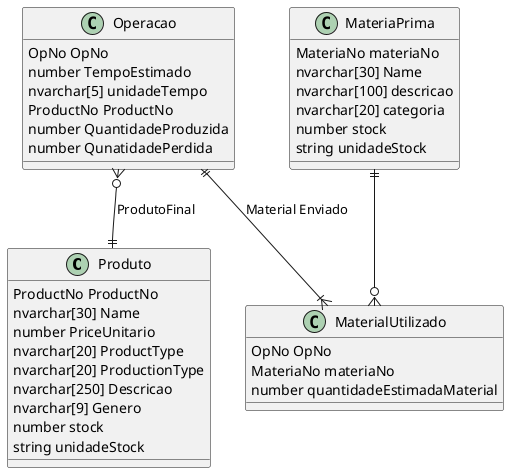 @startuml NormalizacaoOperacoes

class Produto {
    ProductNo ProductNo
    nvarchar[30] Name 
    number PriceUnitario 
    nvarchar[20] ProductType
    nvarchar[20] ProductionType
    nvarchar[250] Descricao
    nvarchar[9] Genero
    number stock 
    string unidadeStock
}

class Operacao {
    OpNo OpNo
    number TempoEstimado 
    nvarchar[5] unidadeTempo
    ProductNo ProductNo 
    number QuantidadeProduzida
    number QunatidadePerdida  
}

class MaterialUtilizado {
    OpNo OpNo 
    MateriaNo materiaNo
    number quantidadeEstimadaMaterial
}

class MateriaPrima {
    MateriaNo materiaNo
    nvarchar[30] Name 
    nvarchar[100] descricao
    nvarchar[20] categoria
    number stock 
    string unidadeStock
}

Operacao }o--|| Produto: ProdutoFinal
Operacao ||--|{ MaterialUtilizado: Material Enviado
MateriaPrima ||--o{ MaterialUtilizado

@end